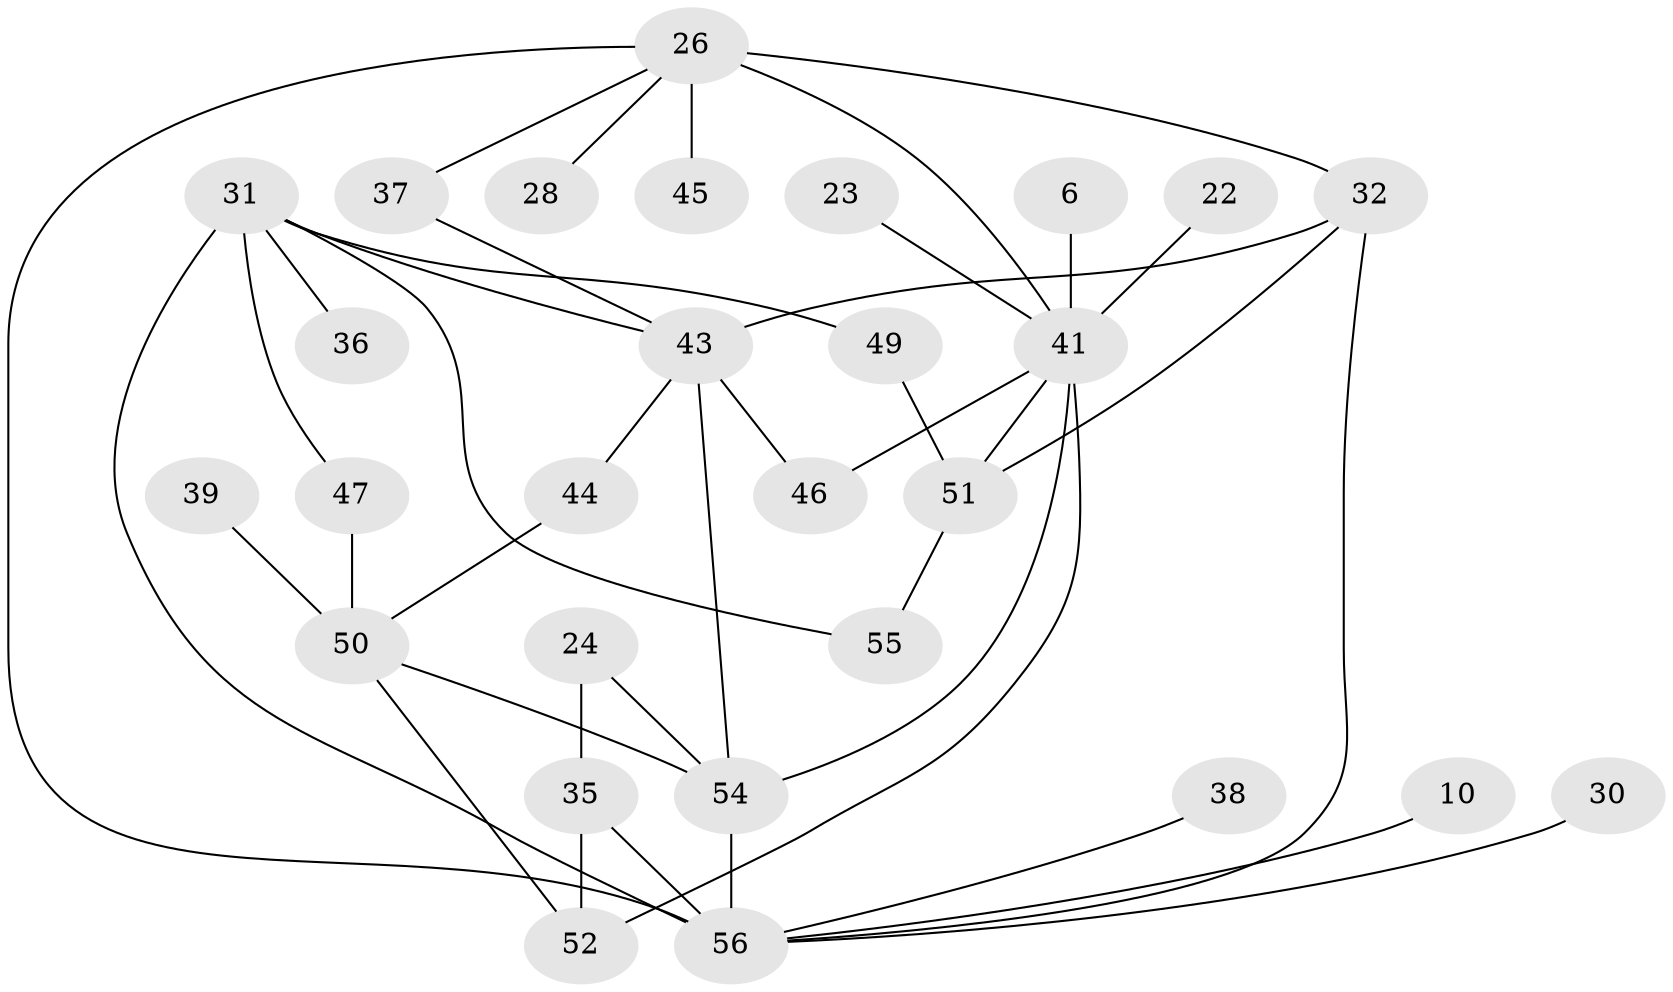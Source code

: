 // original degree distribution, {7: 0.017857142857142856, 3: 0.19642857142857142, 6: 0.07142857142857142, 1: 0.19642857142857142, 4: 0.19642857142857142, 5: 0.05357142857142857, 2: 0.26785714285714285}
// Generated by graph-tools (version 1.1) at 2025/41/03/09/25 04:41:42]
// undirected, 28 vertices, 41 edges
graph export_dot {
graph [start="1"]
  node [color=gray90,style=filled];
  6;
  10;
  22;
  23;
  24;
  26 [super="+12"];
  28;
  30;
  31 [super="+14"];
  32 [super="+16+19+29"];
  35 [super="+33"];
  36;
  37;
  38;
  39;
  41 [super="+11"];
  43 [super="+18+27"];
  44;
  45;
  46;
  47;
  49;
  50 [super="+9"];
  51 [super="+42+40"];
  52 [super="+48"];
  54 [super="+17+25+7"];
  55;
  56 [super="+1+2+53+20"];
  6 -- 41;
  10 -- 56;
  22 -- 41;
  23 -- 41;
  24 -- 35;
  24 -- 54;
  26 -- 37;
  26 -- 28;
  26 -- 45;
  26 -- 41 [weight=2];
  26 -- 56;
  26 -- 32;
  30 -- 56;
  31 -- 36;
  31 -- 49;
  31 -- 55;
  31 -- 56;
  31 -- 43;
  31 -- 47;
  32 -- 51;
  32 -- 56 [weight=2];
  32 -- 43;
  35 -- 56 [weight=3];
  35 -- 52;
  37 -- 43;
  38 -- 56;
  39 -- 50;
  41 -- 46;
  41 -- 54 [weight=3];
  41 -- 51;
  41 -- 52;
  43 -- 54 [weight=4];
  43 -- 44;
  43 -- 46;
  44 -- 50;
  47 -- 50 [weight=2];
  49 -- 51;
  50 -- 52;
  50 -- 54;
  51 -- 55;
  54 -- 56 [weight=4];
}
